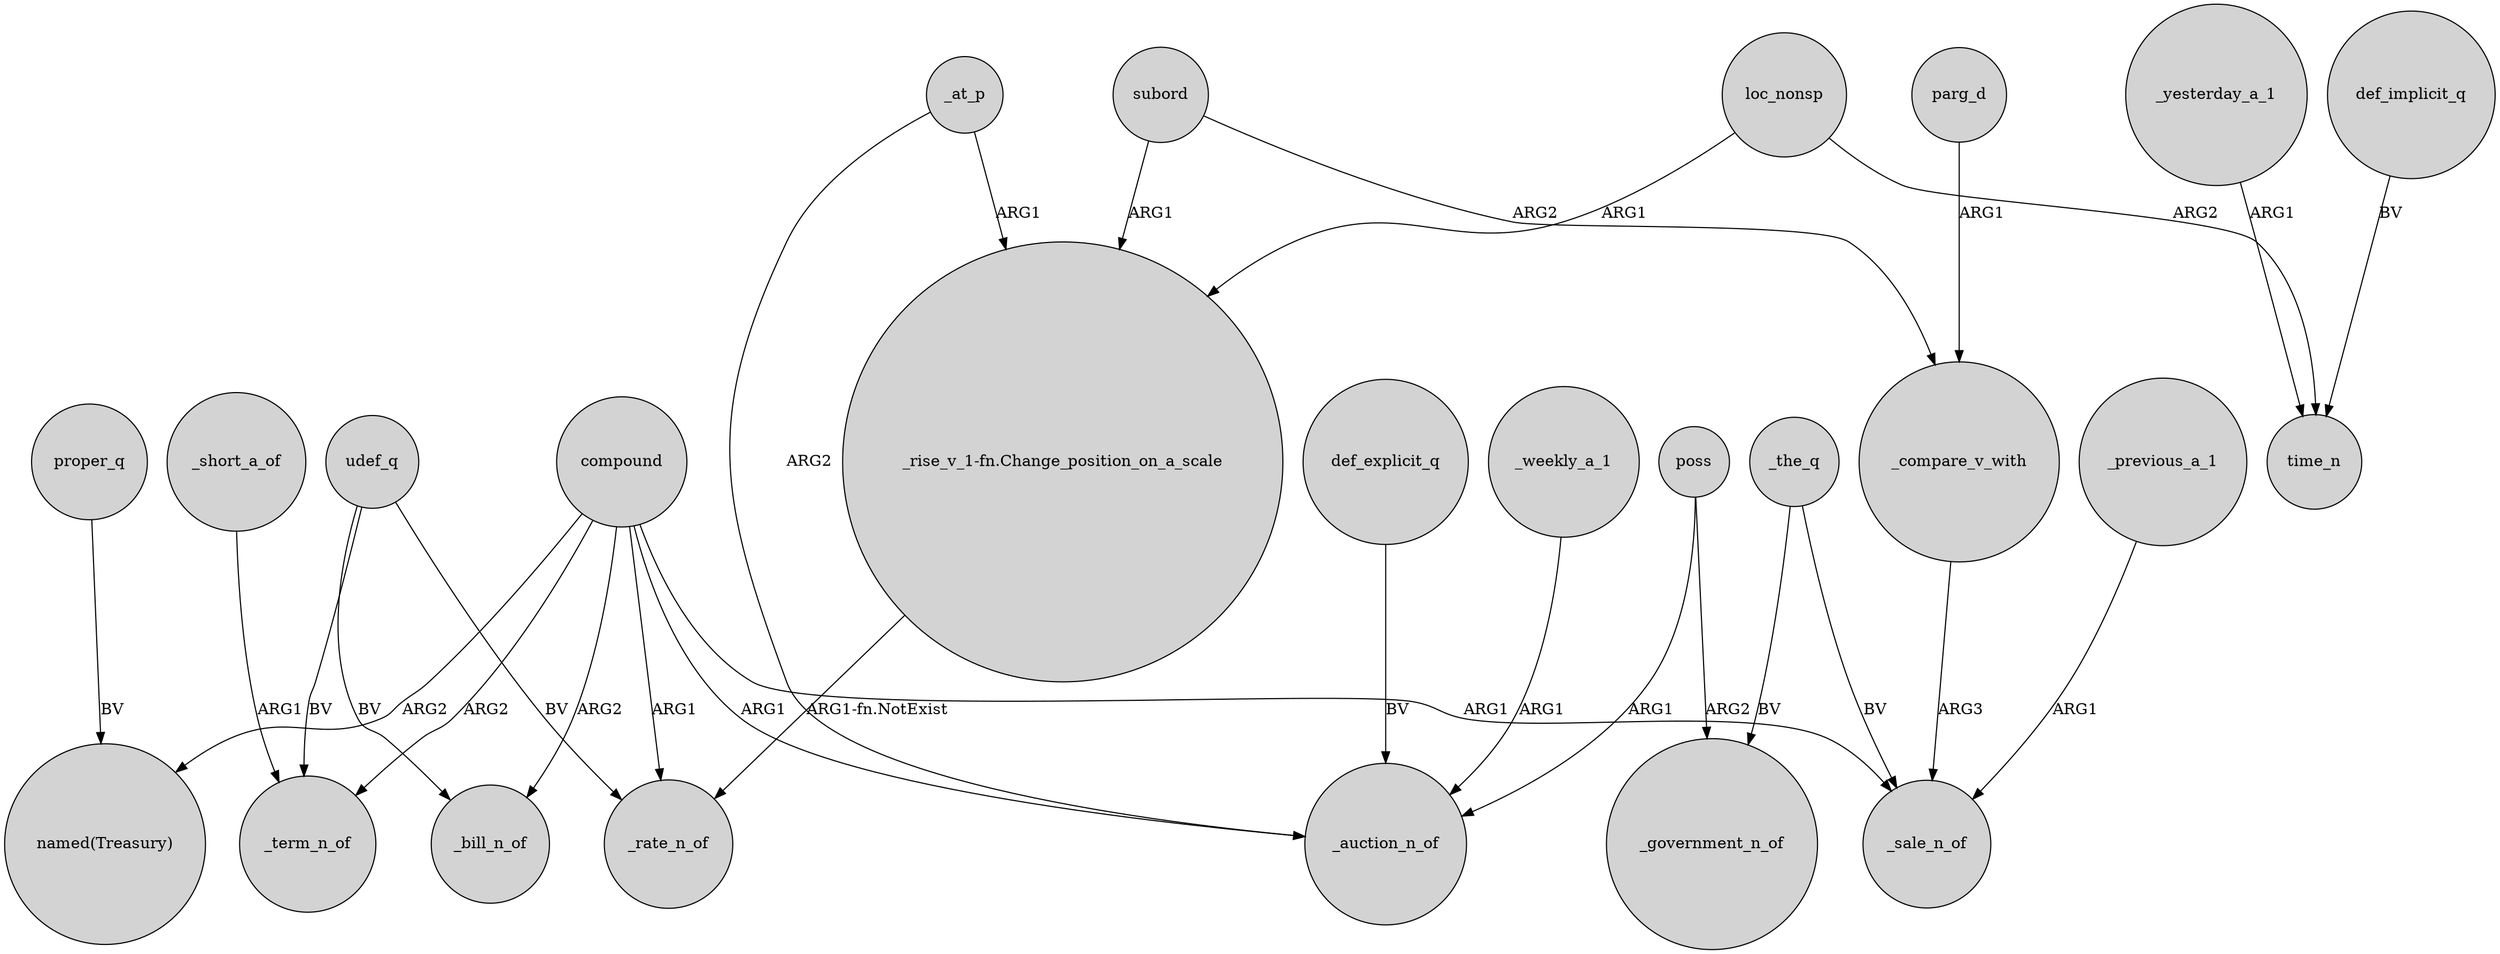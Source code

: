 digraph {
	node [shape=circle style=filled]
	compound -> "named(Treasury)" [label=ARG2]
	_yesterday_a_1 -> time_n [label=ARG1]
	compound -> _term_n_of [label=ARG2]
	_compare_v_with -> _sale_n_of [label=ARG3]
	_at_p -> "_rise_v_1-fn.Change_position_on_a_scale" [label=ARG1]
	"_rise_v_1-fn.Change_position_on_a_scale" -> _rate_n_of [label="ARG1-fn.NotExist"]
	_short_a_of -> _term_n_of [label=ARG1]
	compound -> _rate_n_of [label=ARG1]
	parg_d -> _compare_v_with [label=ARG1]
	udef_q -> _bill_n_of [label=BV]
	udef_q -> _rate_n_of [label=BV]
	loc_nonsp -> time_n [label=ARG2]
	_previous_a_1 -> _sale_n_of [label=ARG1]
	_the_q -> _sale_n_of [label=BV]
	loc_nonsp -> "_rise_v_1-fn.Change_position_on_a_scale" [label=ARG1]
	udef_q -> _term_n_of [label=BV]
	poss -> _auction_n_of [label=ARG1]
	compound -> _bill_n_of [label=ARG2]
	proper_q -> "named(Treasury)" [label=BV]
	_weekly_a_1 -> _auction_n_of [label=ARG1]
	_the_q -> _government_n_of [label=BV]
	compound -> _auction_n_of [label=ARG1]
	subord -> _compare_v_with [label=ARG2]
	subord -> "_rise_v_1-fn.Change_position_on_a_scale" [label=ARG1]
	_at_p -> _auction_n_of [label=ARG2]
	poss -> _government_n_of [label=ARG2]
	def_explicit_q -> _auction_n_of [label=BV]
	compound -> _sale_n_of [label=ARG1]
	def_implicit_q -> time_n [label=BV]
}
